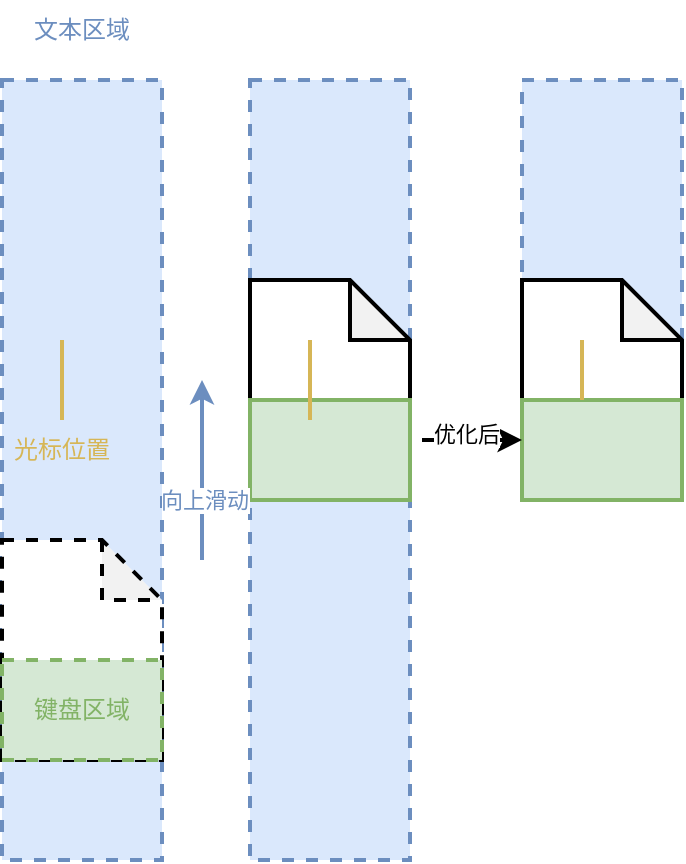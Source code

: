 <mxfile version="26.0.5">
  <diagram name="第 1 页" id="Z6ONuFpvm6h_PNGK9DhY">
    <mxGraphModel dx="1183" dy="722" grid="1" gridSize="10" guides="1" tooltips="1" connect="1" arrows="1" fold="1" page="1" pageScale="1" pageWidth="827" pageHeight="1169" math="0" shadow="0">
      <root>
        <mxCell id="0" />
        <mxCell id="1" parent="0" />
        <mxCell id="K0SXBpxwmkwl7hcp56vt-2" value="" style="rounded=0;whiteSpace=wrap;html=1;strokeWidth=2;fillColor=#dae8fc;strokeColor=#6c8ebf;dashed=1;" vertex="1" parent="1">
          <mxGeometry x="210" y="210" width="80" height="390" as="geometry" />
        </mxCell>
        <mxCell id="K0SXBpxwmkwl7hcp56vt-5" value="" style="endArrow=none;html=1;rounded=0;strokeWidth=2;fillColor=#fff2cc;strokeColor=#d6b656;" edge="1" parent="1">
          <mxGeometry width="50" height="50" relative="1" as="geometry">
            <mxPoint x="240" y="380" as="sourcePoint" />
            <mxPoint x="240" y="340" as="targetPoint" />
          </mxGeometry>
        </mxCell>
        <mxCell id="K0SXBpxwmkwl7hcp56vt-6" value="&lt;font style=&quot;color: light-dark(rgb(214, 182, 86), rgb(237, 237, 237));&quot;&gt;光标位置&lt;/font&gt;" style="text;html=1;align=center;verticalAlign=middle;whiteSpace=wrap;rounded=0;strokeWidth=2;" vertex="1" parent="1">
          <mxGeometry x="210" y="380" width="60" height="30" as="geometry" />
        </mxCell>
        <mxCell id="K0SXBpxwmkwl7hcp56vt-8" value="" style="shape=note;whiteSpace=wrap;html=1;backgroundOutline=1;darkOpacity=0.05;strokeWidth=2;dashed=1;" vertex="1" parent="1">
          <mxGeometry x="210" y="440" width="80" height="110" as="geometry" />
        </mxCell>
        <mxCell id="K0SXBpxwmkwl7hcp56vt-3" value="&lt;font style=&quot;color: light-dark(rgb(130, 179, 102), rgb(237, 237, 237));&quot;&gt;键盘区域&lt;/font&gt;" style="rounded=0;whiteSpace=wrap;html=1;strokeWidth=2;fillColor=#d5e8d4;strokeColor=#82b366;dashed=1;" vertex="1" parent="1">
          <mxGeometry x="210" y="500" width="80" height="50" as="geometry" />
        </mxCell>
        <mxCell id="K0SXBpxwmkwl7hcp56vt-10" value="&lt;font style=&quot;color: light-dark(rgb(108, 142, 191), rgb(109, 81, 0));&quot;&gt;文本区域&lt;/font&gt;" style="text;html=1;align=center;verticalAlign=middle;whiteSpace=wrap;rounded=0;" vertex="1" parent="1">
          <mxGeometry x="220" y="170" width="60" height="30" as="geometry" />
        </mxCell>
        <mxCell id="K0SXBpxwmkwl7hcp56vt-11" value="" style="rounded=0;whiteSpace=wrap;html=1;strokeWidth=2;fillColor=#dae8fc;strokeColor=#6c8ebf;dashed=1;" vertex="1" parent="1">
          <mxGeometry x="334" y="210" width="80" height="390" as="geometry" />
        </mxCell>
        <mxCell id="K0SXBpxwmkwl7hcp56vt-13" value="" style="shape=note;whiteSpace=wrap;html=1;backgroundOutline=1;darkOpacity=0.05;strokeWidth=2;" vertex="1" parent="1">
          <mxGeometry x="334" y="310" width="80" height="110" as="geometry" />
        </mxCell>
        <mxCell id="K0SXBpxwmkwl7hcp56vt-14" value="" style="rounded=0;whiteSpace=wrap;html=1;strokeWidth=2;fillColor=#d5e8d4;strokeColor=#82b366;" vertex="1" parent="1">
          <mxGeometry x="334" y="370" width="80" height="50" as="geometry" />
        </mxCell>
        <mxCell id="K0SXBpxwmkwl7hcp56vt-12" value="" style="endArrow=none;html=1;rounded=0;strokeWidth=2;fillColor=#fff2cc;strokeColor=#d6b656;" edge="1" parent="1">
          <mxGeometry width="50" height="50" relative="1" as="geometry">
            <mxPoint x="364" y="380" as="sourcePoint" />
            <mxPoint x="364" y="340" as="targetPoint" />
          </mxGeometry>
        </mxCell>
        <mxCell id="K0SXBpxwmkwl7hcp56vt-16" value="" style="endArrow=classic;html=1;rounded=0;strokeWidth=2;fillColor=#dae8fc;strokeColor=#6c8ebf;" edge="1" parent="1">
          <mxGeometry width="50" height="50" relative="1" as="geometry">
            <mxPoint x="310" y="450" as="sourcePoint" />
            <mxPoint x="310" y="360" as="targetPoint" />
          </mxGeometry>
        </mxCell>
        <mxCell id="K0SXBpxwmkwl7hcp56vt-17" value="&lt;font style=&quot;color: light-dark(rgb(108, 142, 191), rgb(237, 237, 237));&quot;&gt;向上滑动&lt;/font&gt;" style="edgeLabel;html=1;align=center;verticalAlign=middle;resizable=0;points=[];" vertex="1" connectable="0" parent="K0SXBpxwmkwl7hcp56vt-16">
          <mxGeometry x="-0.331" y="-1" relative="1" as="geometry">
            <mxPoint as="offset" />
          </mxGeometry>
        </mxCell>
        <mxCell id="K0SXBpxwmkwl7hcp56vt-20" value="" style="rounded=0;whiteSpace=wrap;html=1;strokeWidth=2;fillColor=#dae8fc;strokeColor=#6c8ebf;dashed=1;" vertex="1" parent="1">
          <mxGeometry x="470" y="210" width="80" height="160" as="geometry" />
        </mxCell>
        <mxCell id="K0SXBpxwmkwl7hcp56vt-21" value="" style="shape=note;whiteSpace=wrap;html=1;backgroundOutline=1;darkOpacity=0.05;strokeWidth=2;" vertex="1" parent="1">
          <mxGeometry x="470" y="310" width="80" height="110" as="geometry" />
        </mxCell>
        <mxCell id="K0SXBpxwmkwl7hcp56vt-22" value="" style="rounded=0;whiteSpace=wrap;html=1;strokeWidth=2;fillColor=#d5e8d4;strokeColor=#82b366;" vertex="1" parent="1">
          <mxGeometry x="470" y="370" width="80" height="50" as="geometry" />
        </mxCell>
        <mxCell id="K0SXBpxwmkwl7hcp56vt-23" value="" style="endArrow=none;html=1;rounded=0;strokeWidth=2;fillColor=#fff2cc;strokeColor=#d6b656;" edge="1" parent="1">
          <mxGeometry width="50" height="50" relative="1" as="geometry">
            <mxPoint x="500" y="370" as="sourcePoint" />
            <mxPoint x="500" y="340" as="targetPoint" />
          </mxGeometry>
        </mxCell>
        <mxCell id="K0SXBpxwmkwl7hcp56vt-24" value="" style="endArrow=classic;html=1;rounded=0;strokeWidth=2;fillColor=#f8cecc;strokeColor=light-dark(#000000, #d7817e);" edge="1" parent="1">
          <mxGeometry width="50" height="50" relative="1" as="geometry">
            <mxPoint x="420" y="390" as="sourcePoint" />
            <mxPoint x="470" y="390" as="targetPoint" />
          </mxGeometry>
        </mxCell>
        <mxCell id="K0SXBpxwmkwl7hcp56vt-28" value="优化后" style="edgeLabel;html=1;align=center;verticalAlign=middle;resizable=0;points=[];" vertex="1" connectable="0" parent="K0SXBpxwmkwl7hcp56vt-24">
          <mxGeometry x="-0.133" y="3" relative="1" as="geometry">
            <mxPoint as="offset" />
          </mxGeometry>
        </mxCell>
      </root>
    </mxGraphModel>
  </diagram>
</mxfile>
